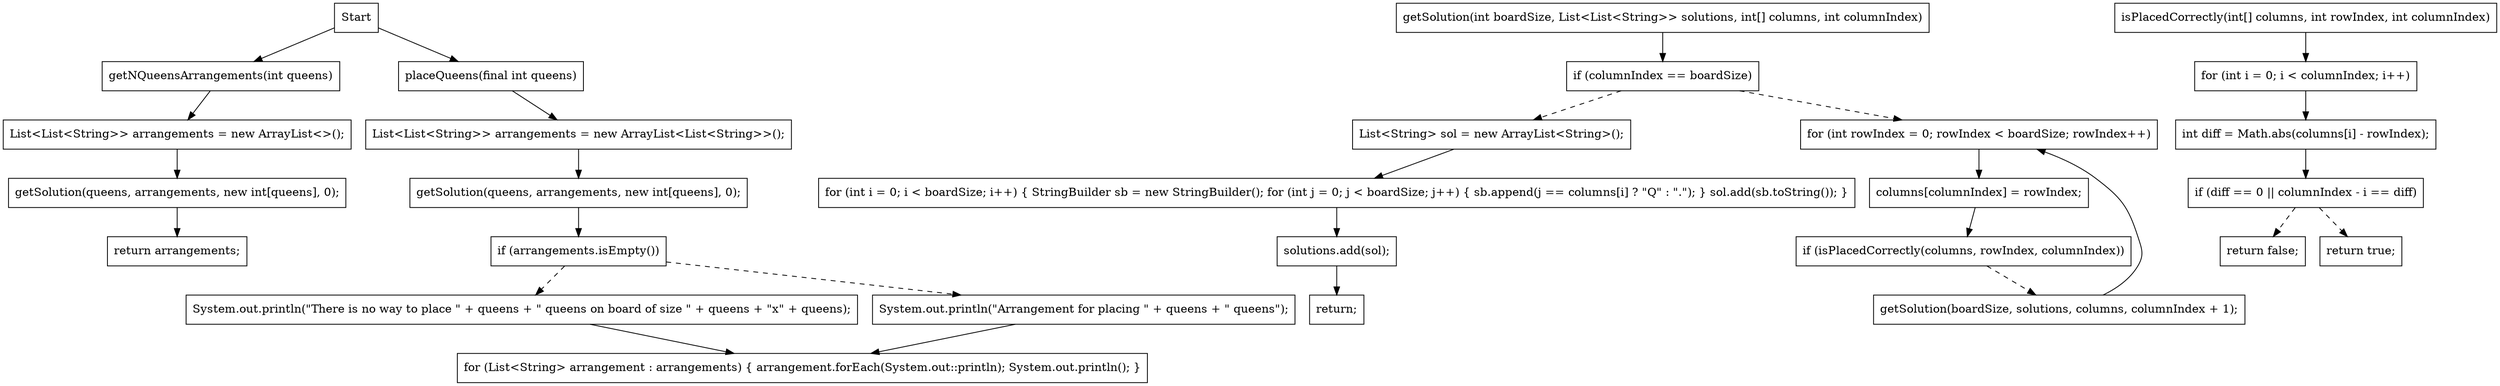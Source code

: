 digraph CFG {
    node [shape=box];

    // Entry point
    start [label="Start"];

    // Methods
    getNQueensArrangements [label="getNQueensArrangements(int queens)"];
    placeQueens [label="placeQueens(final int queens)"];
    getSolution [label="getSolution(int boardSize, List<List<String>> solutions, int[] columns, int columnIndex)"];
    isPlacedCorrectly [label="isPlacedCorrectly(int[] columns, int rowIndex, int columnIndex)"];

    // Control flow for getNQueensArrangements
    getNQueensArrangements_init [label="List<List<String>> arrangements = new ArrayList<>();"];
    getNQueensArrangements_call_getSolution [label="getSolution(queens, arrangements, new int[queens], 0);"];
    getNQueensArrangements_return [label="return arrangements;"];

    // Control flow for placeQueens
    placeQueens_init [label="List<List<String>> arrangements = new ArrayList<List<String>>();"];
    placeQueens_call_getSolution [label="getSolution(queens, arrangements, new int[queens], 0);"];
    placeQueens_check_arrangements [label="if (arrangements.isEmpty())"];
    placeQueens_print_no_way [label="System.out.println(\"There is no way to place \" + queens + \" queens on board of size \" + queens + \"x\" + queens);"];
    placeQueens_print_arrangement [label="System.out.println(\"Arrangement for placing \" + queens + \" queens\");"];
    placeQueens_print_arrangements [label="for (List<String> arrangement : arrangements) { arrangement.forEach(System.out::println); System.out.println(); }"];

    // Control flow for getSolution
    getSolution_check_columnIndex [label="if (columnIndex == boardSize)"];
    getSolution_all_queens_placed [label="List<String> sol = new ArrayList<String>();"];
    getSolution_build_solution [label="for (int i = 0; i < boardSize; i++) { StringBuilder sb = new StringBuilder(); for (int j = 0; j < boardSize; j++) { sb.append(j == columns[i] ? \"Q\" : \".\"); } sol.add(sb.toString()); }"];
    getSolution_add_solution [label="solutions.add(sol);"];
    getSolution_return [label="return;"];
    getSolution_loop_rowIndex [label="for (int rowIndex = 0; rowIndex < boardSize; rowIndex++)"];
    getSolution_set_columns [label="columns[columnIndex] = rowIndex;"];
    getSolution_check_isPlacedCorrectly [label="if (isPlacedCorrectly(columns, rowIndex, columnIndex))"];
    getSolution_recursive_call [label="getSolution(boardSize, solutions, columns, columnIndex + 1);"];

    // Control flow for isPlacedCorrectly
    isPlacedCorrectly_loop_i [label="for (int i = 0; i < columnIndex; i++)"];
    isPlacedCorrectly_check_diff [label="int diff = Math.abs(columns[i] - rowIndex);"];
    isPlacedCorrectly_check_conditions [label="if (diff == 0 || columnIndex - i == diff)"];
    isPlacedCorrectly_return_false [label="return false;"];
    isPlacedCorrectly_return_true [label="return true;"];

    // Edges
    start -> getNQueensArrangements;
    start -> placeQueens;

    getNQueensArrangements -> getNQueensArrangements_init;
    getNQueensArrangements_init -> getNQueensArrangements_call_getSolution;
    getNQueensArrangements_call_getSolution -> getNQueensArrangements_return;

    placeQueens -> placeQueens_init;
    placeQueens_init -> placeQueens_call_getSolution;
    placeQueens_call_getSolution -> placeQueens_check_arrangements;
    placeQueens_check_arrangements -> placeQueens_print_no_way [style=dashed];
    placeQueens_check_arrangements -> placeQueens_print_arrangement [style=dashed];
    placeQueens_print_no_way -> placeQueens_print_arrangements;
    placeQueens_print_arrangement -> placeQueens_print_arrangements;

    getSolution -> getSolution_check_columnIndex;
    getSolution_check_columnIndex -> getSolution_all_queens_placed [style=dashed];
    getSolution_check_columnIndex -> getSolution_loop_rowIndex [style=dashed];
    getSolution_all_queens_placed -> getSolution_build_solution;
    getSolution_build_solution -> getSolution_add_solution;
    getSolution_add_solution -> getSolution_return;
    getSolution_loop_rowIndex -> getSolution_set_columns;
    getSolution_set_columns -> getSolution_check_isPlacedCorrectly;
    getSolution_check_isPlacedCorrectly -> getSolution_recursive_call [style=dashed];
    getSolution_recursive_call -> getSolution_loop_rowIndex;

    isPlacedCorrectly -> isPlacedCorrectly_loop_i;
    isPlacedCorrectly_loop_i -> isPlacedCorrectly_check_diff;
    isPlacedCorrectly_check_diff -> isPlacedCorrectly_check_conditions;
    isPlacedCorrectly_check_conditions -> isPlacedCorrectly_return_false [style=dashed];
    isPlacedCorrectly_check_conditions -> isPlacedCorrectly_return_true [style=dashed];
}
